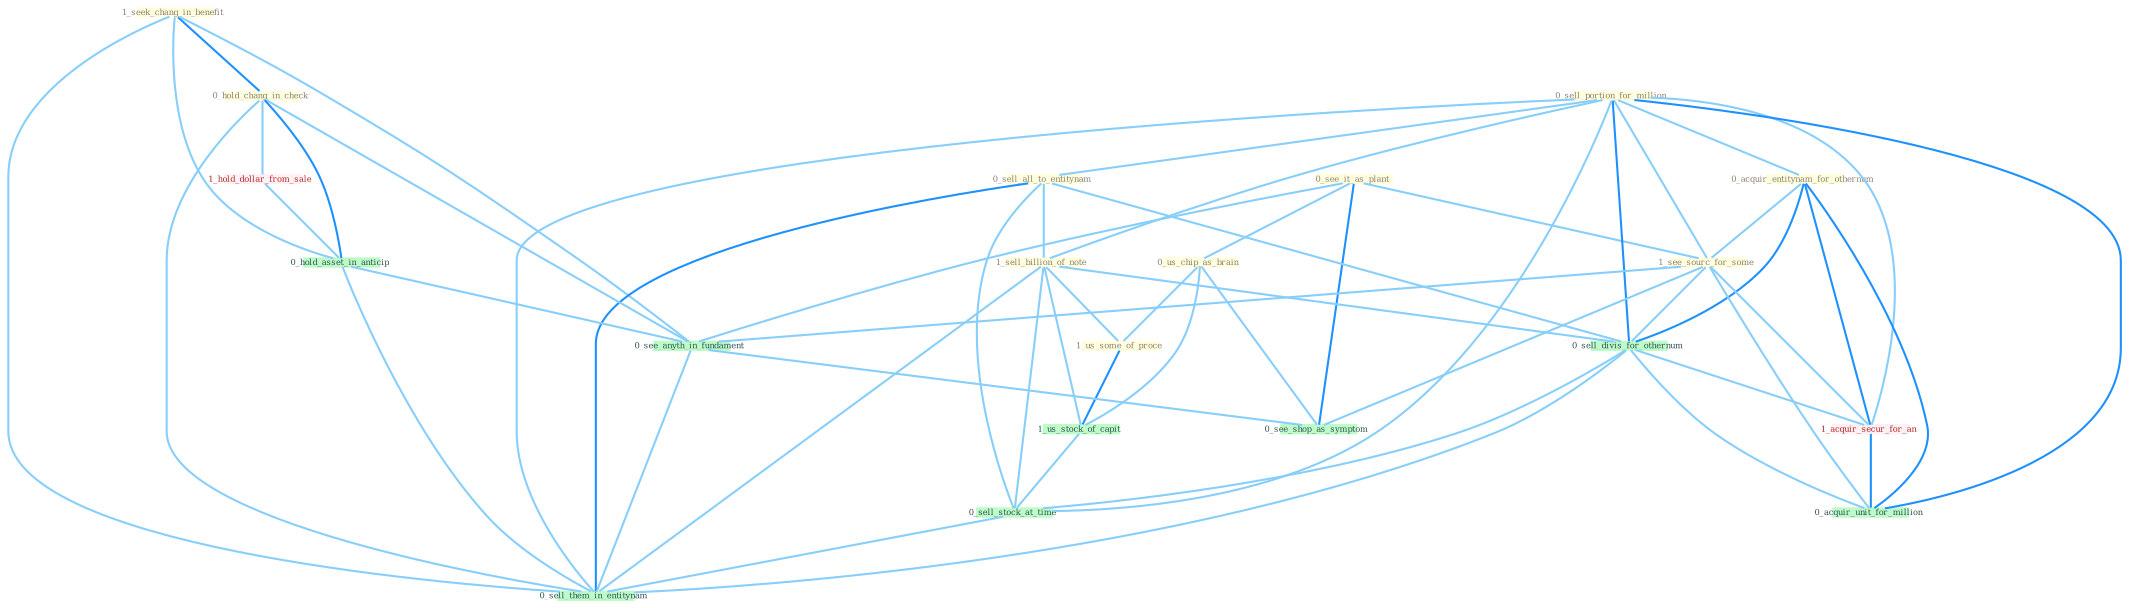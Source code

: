 Graph G{ 
    node
    [shape=polygon,style=filled,width=.5,height=.06,color="#BDFCC9",fixedsize=true,fontsize=4,
    fontcolor="#2f4f4f"];
    {node
    [color="#ffffe0", fontcolor="#8b7d6b"] "0_see_it_as_plant " "0_sell_portion_for_million " "1_seek_chang_in_benefit " "0_acquir_entitynam_for_othernum " "0_us_chip_as_brain " "0_sell_all_to_entitynam " "0_hold_chang_in_check " "1_sell_billion_of_note " "1_see_sourc_for_some " "1_us_some_of_proce "}
{node [color="#fff0f5", fontcolor="#b22222"] "1_acquir_secur_for_an " "1_hold_dollar_from_sale "}
edge [color="#B0E2FF"];

	"0_see_it_as_plant " -- "0_us_chip_as_brain " [w="1", color="#87cefa" ];
	"0_see_it_as_plant " -- "1_see_sourc_for_some " [w="1", color="#87cefa" ];
	"0_see_it_as_plant " -- "0_see_anyth_in_fundament " [w="1", color="#87cefa" ];
	"0_see_it_as_plant " -- "0_see_shop_as_symptom " [w="2", color="#1e90ff" , len=0.8];
	"0_sell_portion_for_million " -- "0_acquir_entitynam_for_othernum " [w="1", color="#87cefa" ];
	"0_sell_portion_for_million " -- "0_sell_all_to_entitynam " [w="1", color="#87cefa" ];
	"0_sell_portion_for_million " -- "1_sell_billion_of_note " [w="1", color="#87cefa" ];
	"0_sell_portion_for_million " -- "1_see_sourc_for_some " [w="1", color="#87cefa" ];
	"0_sell_portion_for_million " -- "0_sell_divis_for_othernum " [w="2", color="#1e90ff" , len=0.8];
	"0_sell_portion_for_million " -- "1_acquir_secur_for_an " [w="1", color="#87cefa" ];
	"0_sell_portion_for_million " -- "0_sell_stock_at_time " [w="1", color="#87cefa" ];
	"0_sell_portion_for_million " -- "0_acquir_unit_for_million " [w="2", color="#1e90ff" , len=0.8];
	"0_sell_portion_for_million " -- "0_sell_them_in_entitynam " [w="1", color="#87cefa" ];
	"1_seek_chang_in_benefit " -- "0_hold_chang_in_check " [w="2", color="#1e90ff" , len=0.8];
	"1_seek_chang_in_benefit " -- "0_hold_asset_in_anticip " [w="1", color="#87cefa" ];
	"1_seek_chang_in_benefit " -- "0_see_anyth_in_fundament " [w="1", color="#87cefa" ];
	"1_seek_chang_in_benefit " -- "0_sell_them_in_entitynam " [w="1", color="#87cefa" ];
	"0_acquir_entitynam_for_othernum " -- "1_see_sourc_for_some " [w="1", color="#87cefa" ];
	"0_acquir_entitynam_for_othernum " -- "0_sell_divis_for_othernum " [w="2", color="#1e90ff" , len=0.8];
	"0_acquir_entitynam_for_othernum " -- "1_acquir_secur_for_an " [w="2", color="#1e90ff" , len=0.8];
	"0_acquir_entitynam_for_othernum " -- "0_acquir_unit_for_million " [w="2", color="#1e90ff" , len=0.8];
	"0_us_chip_as_brain " -- "1_us_some_of_proce " [w="1", color="#87cefa" ];
	"0_us_chip_as_brain " -- "1_us_stock_of_capit " [w="1", color="#87cefa" ];
	"0_us_chip_as_brain " -- "0_see_shop_as_symptom " [w="1", color="#87cefa" ];
	"0_sell_all_to_entitynam " -- "1_sell_billion_of_note " [w="1", color="#87cefa" ];
	"0_sell_all_to_entitynam " -- "0_sell_divis_for_othernum " [w="1", color="#87cefa" ];
	"0_sell_all_to_entitynam " -- "0_sell_stock_at_time " [w="1", color="#87cefa" ];
	"0_sell_all_to_entitynam " -- "0_sell_them_in_entitynam " [w="2", color="#1e90ff" , len=0.8];
	"0_hold_chang_in_check " -- "1_hold_dollar_from_sale " [w="1", color="#87cefa" ];
	"0_hold_chang_in_check " -- "0_hold_asset_in_anticip " [w="2", color="#1e90ff" , len=0.8];
	"0_hold_chang_in_check " -- "0_see_anyth_in_fundament " [w="1", color="#87cefa" ];
	"0_hold_chang_in_check " -- "0_sell_them_in_entitynam " [w="1", color="#87cefa" ];
	"1_sell_billion_of_note " -- "1_us_some_of_proce " [w="1", color="#87cefa" ];
	"1_sell_billion_of_note " -- "0_sell_divis_for_othernum " [w="1", color="#87cefa" ];
	"1_sell_billion_of_note " -- "1_us_stock_of_capit " [w="1", color="#87cefa" ];
	"1_sell_billion_of_note " -- "0_sell_stock_at_time " [w="1", color="#87cefa" ];
	"1_sell_billion_of_note " -- "0_sell_them_in_entitynam " [w="1", color="#87cefa" ];
	"1_see_sourc_for_some " -- "0_sell_divis_for_othernum " [w="1", color="#87cefa" ];
	"1_see_sourc_for_some " -- "1_acquir_secur_for_an " [w="1", color="#87cefa" ];
	"1_see_sourc_for_some " -- "0_see_anyth_in_fundament " [w="1", color="#87cefa" ];
	"1_see_sourc_for_some " -- "0_acquir_unit_for_million " [w="1", color="#87cefa" ];
	"1_see_sourc_for_some " -- "0_see_shop_as_symptom " [w="1", color="#87cefa" ];
	"1_us_some_of_proce " -- "1_us_stock_of_capit " [w="2", color="#1e90ff" , len=0.8];
	"0_sell_divis_for_othernum " -- "1_acquir_secur_for_an " [w="1", color="#87cefa" ];
	"0_sell_divis_for_othernum " -- "0_sell_stock_at_time " [w="1", color="#87cefa" ];
	"0_sell_divis_for_othernum " -- "0_acquir_unit_for_million " [w="1", color="#87cefa" ];
	"0_sell_divis_for_othernum " -- "0_sell_them_in_entitynam " [w="1", color="#87cefa" ];
	"1_acquir_secur_for_an " -- "0_acquir_unit_for_million " [w="2", color="#1e90ff" , len=0.8];
	"1_us_stock_of_capit " -- "0_sell_stock_at_time " [w="1", color="#87cefa" ];
	"1_hold_dollar_from_sale " -- "0_hold_asset_in_anticip " [w="1", color="#87cefa" ];
	"0_hold_asset_in_anticip " -- "0_see_anyth_in_fundament " [w="1", color="#87cefa" ];
	"0_hold_asset_in_anticip " -- "0_sell_them_in_entitynam " [w="1", color="#87cefa" ];
	"0_sell_stock_at_time " -- "0_sell_them_in_entitynam " [w="1", color="#87cefa" ];
	"0_see_anyth_in_fundament " -- "0_see_shop_as_symptom " [w="1", color="#87cefa" ];
	"0_see_anyth_in_fundament " -- "0_sell_them_in_entitynam " [w="1", color="#87cefa" ];
}